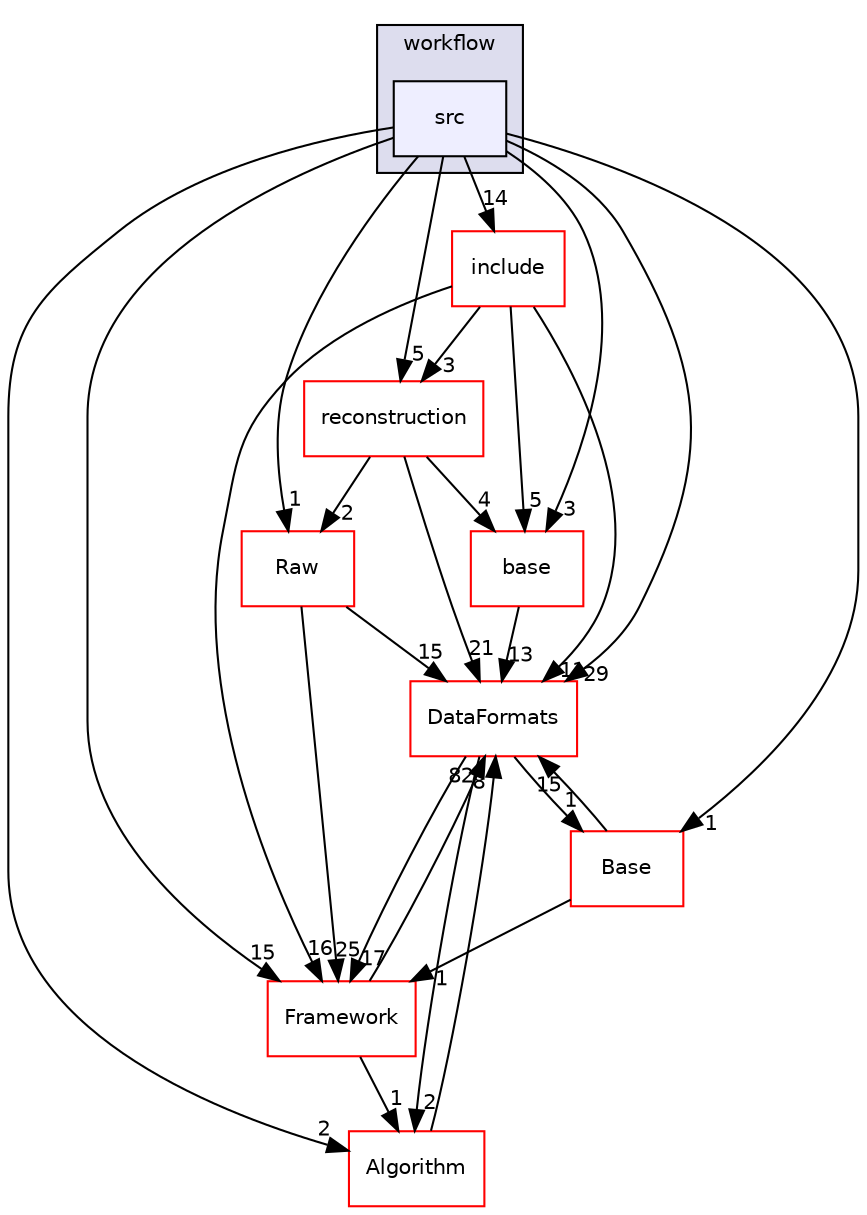 digraph "/home/travis/build/AliceO2Group/AliceO2/Detectors/EMCAL/workflow/src" {
  bgcolor=transparent;
  compound=true
  node [ fontsize="10", fontname="Helvetica"];
  edge [ labelfontsize="10", labelfontname="Helvetica"];
  subgraph clusterdir_ee205545fda14b0cface4520402ad101 {
    graph [ bgcolor="#ddddee", pencolor="black", label="workflow" fontname="Helvetica", fontsize="10", URL="dir_ee205545fda14b0cface4520402ad101.html"]
  dir_fe570b66ee9607113976552ce149f8ae [shape=box, label="src", style="filled", fillcolor="#eeeeff", pencolor="black", URL="dir_fe570b66ee9607113976552ce149f8ae.html"];
  }
  dir_43247e9473992ee8ffdfc874c5267163 [shape=box label="reconstruction" color="red" URL="dir_43247e9473992ee8ffdfc874c5267163.html"];
  dir_37c90836491b695b472bf98d1be8336b [shape=box label="Base" color="red" URL="dir_37c90836491b695b472bf98d1be8336b.html"];
  dir_8ba487e25de5ee77e05e9dce7582cb98 [shape=box label="Algorithm" color="red" URL="dir_8ba487e25de5ee77e05e9dce7582cb98.html"];
  dir_478733f24fb8878a4cdf7773310adedd [shape=box label="base" color="red" URL="dir_478733f24fb8878a4cdf7773310adedd.html"];
  dir_bcbb2cf9a3d3d83e5515c82071a07177 [shape=box label="Framework" color="red" URL="dir_bcbb2cf9a3d3d83e5515c82071a07177.html"];
  dir_26637d1bd82229bc9ed97f7e706be743 [shape=box label="Raw" color="red" URL="dir_26637d1bd82229bc9ed97f7e706be743.html"];
  dir_6dc85dba809f06ca1f8457b707bb34c8 [shape=box label="include" color="red" URL="dir_6dc85dba809f06ca1f8457b707bb34c8.html"];
  dir_2171f7ec022c5423887b07c69b2f5b48 [shape=box label="DataFormats" color="red" URL="dir_2171f7ec022c5423887b07c69b2f5b48.html"];
  dir_43247e9473992ee8ffdfc874c5267163->dir_478733f24fb8878a4cdf7773310adedd [headlabel="4", labeldistance=1.5 headhref="dir_000434_000204.html"];
  dir_43247e9473992ee8ffdfc874c5267163->dir_26637d1bd82229bc9ed97f7e706be743 [headlabel="2", labeldistance=1.5 headhref="dir_000434_000606.html"];
  dir_43247e9473992ee8ffdfc874c5267163->dir_2171f7ec022c5423887b07c69b2f5b48 [headlabel="21", labeldistance=1.5 headhref="dir_000434_000080.html"];
  dir_fe570b66ee9607113976552ce149f8ae->dir_43247e9473992ee8ffdfc874c5267163 [headlabel="5", labeldistance=1.5 headhref="dir_000412_000434.html"];
  dir_fe570b66ee9607113976552ce149f8ae->dir_37c90836491b695b472bf98d1be8336b [headlabel="1", labeldistance=1.5 headhref="dir_000412_000275.html"];
  dir_fe570b66ee9607113976552ce149f8ae->dir_8ba487e25de5ee77e05e9dce7582cb98 [headlabel="2", labeldistance=1.5 headhref="dir_000412_000000.html"];
  dir_fe570b66ee9607113976552ce149f8ae->dir_478733f24fb8878a4cdf7773310adedd [headlabel="3", labeldistance=1.5 headhref="dir_000412_000204.html"];
  dir_fe570b66ee9607113976552ce149f8ae->dir_bcbb2cf9a3d3d83e5515c82071a07177 [headlabel="15", labeldistance=1.5 headhref="dir_000412_000015.html"];
  dir_fe570b66ee9607113976552ce149f8ae->dir_26637d1bd82229bc9ed97f7e706be743 [headlabel="1", labeldistance=1.5 headhref="dir_000412_000606.html"];
  dir_fe570b66ee9607113976552ce149f8ae->dir_6dc85dba809f06ca1f8457b707bb34c8 [headlabel="14", labeldistance=1.5 headhref="dir_000412_000388.html"];
  dir_fe570b66ee9607113976552ce149f8ae->dir_2171f7ec022c5423887b07c69b2f5b48 [headlabel="29", labeldistance=1.5 headhref="dir_000412_000080.html"];
  dir_37c90836491b695b472bf98d1be8336b->dir_bcbb2cf9a3d3d83e5515c82071a07177 [headlabel="1", labeldistance=1.5 headhref="dir_000275_000015.html"];
  dir_37c90836491b695b472bf98d1be8336b->dir_2171f7ec022c5423887b07c69b2f5b48 [headlabel="15", labeldistance=1.5 headhref="dir_000275_000080.html"];
  dir_8ba487e25de5ee77e05e9dce7582cb98->dir_2171f7ec022c5423887b07c69b2f5b48 [headlabel="8", labeldistance=1.5 headhref="dir_000000_000080.html"];
  dir_478733f24fb8878a4cdf7773310adedd->dir_2171f7ec022c5423887b07c69b2f5b48 [headlabel="13", labeldistance=1.5 headhref="dir_000204_000080.html"];
  dir_bcbb2cf9a3d3d83e5515c82071a07177->dir_8ba487e25de5ee77e05e9dce7582cb98 [headlabel="1", labeldistance=1.5 headhref="dir_000015_000000.html"];
  dir_bcbb2cf9a3d3d83e5515c82071a07177->dir_2171f7ec022c5423887b07c69b2f5b48 [headlabel="82", labeldistance=1.5 headhref="dir_000015_000080.html"];
  dir_26637d1bd82229bc9ed97f7e706be743->dir_bcbb2cf9a3d3d83e5515c82071a07177 [headlabel="25", labeldistance=1.5 headhref="dir_000606_000015.html"];
  dir_26637d1bd82229bc9ed97f7e706be743->dir_2171f7ec022c5423887b07c69b2f5b48 [headlabel="15", labeldistance=1.5 headhref="dir_000606_000080.html"];
  dir_6dc85dba809f06ca1f8457b707bb34c8->dir_43247e9473992ee8ffdfc874c5267163 [headlabel="3", labeldistance=1.5 headhref="dir_000388_000434.html"];
  dir_6dc85dba809f06ca1f8457b707bb34c8->dir_478733f24fb8878a4cdf7773310adedd [headlabel="5", labeldistance=1.5 headhref="dir_000388_000204.html"];
  dir_6dc85dba809f06ca1f8457b707bb34c8->dir_bcbb2cf9a3d3d83e5515c82071a07177 [headlabel="16", labeldistance=1.5 headhref="dir_000388_000015.html"];
  dir_6dc85dba809f06ca1f8457b707bb34c8->dir_2171f7ec022c5423887b07c69b2f5b48 [headlabel="11", labeldistance=1.5 headhref="dir_000388_000080.html"];
  dir_2171f7ec022c5423887b07c69b2f5b48->dir_37c90836491b695b472bf98d1be8336b [headlabel="1", labeldistance=1.5 headhref="dir_000080_000275.html"];
  dir_2171f7ec022c5423887b07c69b2f5b48->dir_8ba487e25de5ee77e05e9dce7582cb98 [headlabel="2", labeldistance=1.5 headhref="dir_000080_000000.html"];
  dir_2171f7ec022c5423887b07c69b2f5b48->dir_bcbb2cf9a3d3d83e5515c82071a07177 [headlabel="17", labeldistance=1.5 headhref="dir_000080_000015.html"];
}
